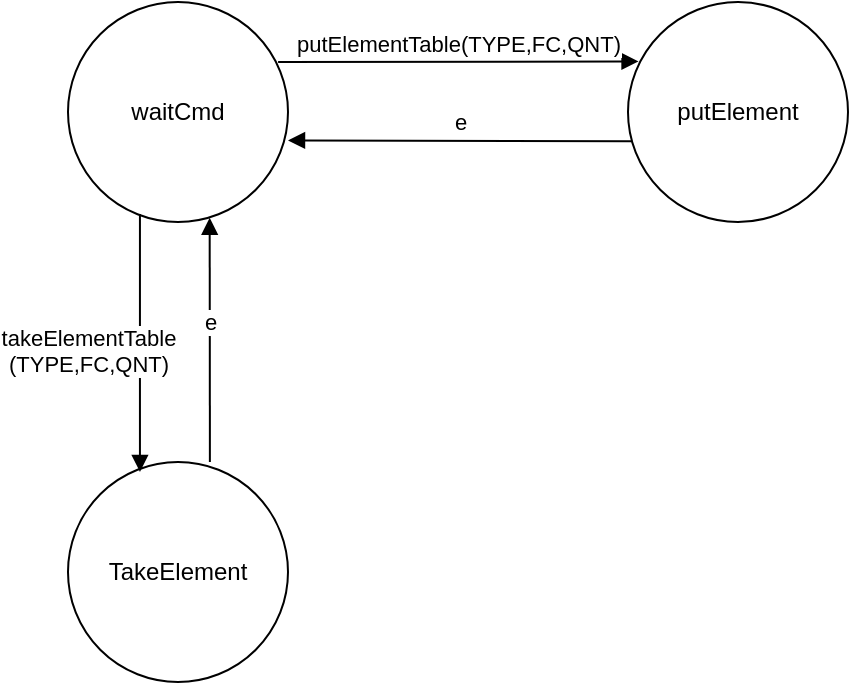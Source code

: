 <mxfile version="11.3.0" type="device" pages="1"><diagram id="J1X0b8GUYzjC7B_YyilM" name="Page-1"><mxGraphModel dx="1005" dy="593" grid="1" gridSize="10" guides="1" tooltips="1" connect="1" arrows="1" fold="1" page="1" pageScale="1" pageWidth="827" pageHeight="1169" math="0" shadow="0"><root><mxCell id="0"/><mxCell id="1" parent="0"/><mxCell id="9y5ypBwbR9-AYyzkQw64-2" value="waitCmd" style="ellipse;whiteSpace=wrap;html=1;" vertex="1" parent="1"><mxGeometry x="60" y="90" width="110" height="110" as="geometry"/></mxCell><mxCell id="9y5ypBwbR9-AYyzkQw64-5" value="TakeElement" style="ellipse;whiteSpace=wrap;html=1;" vertex="1" parent="1"><mxGeometry x="60" y="320" width="110" height="110" as="geometry"/></mxCell><mxCell id="9y5ypBwbR9-AYyzkQw64-3" value="putElement" style="ellipse;whiteSpace=wrap;html=1;" vertex="1" parent="1"><mxGeometry x="340" y="90" width="110" height="110" as="geometry"/></mxCell><mxCell id="9y5ypBwbR9-AYyzkQw64-7" value="putElementTable(TYPE,FC,QNT)" style="html=1;verticalAlign=bottom;endArrow=block;exitX=0.955;exitY=0.273;exitDx=0;exitDy=0;exitPerimeter=0;entryX=0.048;entryY=0.27;entryDx=0;entryDy=0;entryPerimeter=0;" edge="1" parent="1" source="9y5ypBwbR9-AYyzkQw64-2" target="9y5ypBwbR9-AYyzkQw64-3"><mxGeometry width="80" relative="1" as="geometry"><mxPoint x="160" y="260" as="sourcePoint"/><mxPoint x="319" y="119" as="targetPoint"/></mxGeometry></mxCell><mxCell id="9y5ypBwbR9-AYyzkQw64-8" value="e" style="html=1;verticalAlign=bottom;endArrow=block;entryX=1;entryY=0.629;entryDx=0;entryDy=0;entryPerimeter=0;exitX=0.018;exitY=0.633;exitDx=0;exitDy=0;exitPerimeter=0;" edge="1" parent="1" source="9y5ypBwbR9-AYyzkQw64-3" target="9y5ypBwbR9-AYyzkQw64-2"><mxGeometry width="80" relative="1" as="geometry"><mxPoint x="308" y="159" as="sourcePoint"/><mxPoint x="260" y="190" as="targetPoint"/></mxGeometry></mxCell><mxCell id="9y5ypBwbR9-AYyzkQw64-9" value="takeElementTable&lt;br&gt;(TYPE,FC,QNT)" style="html=1;verticalAlign=bottom;endArrow=block;exitX=0.327;exitY=0.964;exitDx=0;exitDy=0;exitPerimeter=0;entryX=0.327;entryY=0.045;entryDx=0;entryDy=0;entryPerimeter=0;" edge="1" parent="1" source="9y5ypBwbR9-AYyzkQw64-2" target="9y5ypBwbR9-AYyzkQw64-5"><mxGeometry x="0.303" y="-26" width="80" relative="1" as="geometry"><mxPoint x="60" y="450" as="sourcePoint"/><mxPoint x="140" y="450" as="targetPoint"/><mxPoint as="offset"/></mxGeometry></mxCell><mxCell id="9y5ypBwbR9-AYyzkQw64-10" value="e" style="html=1;verticalAlign=bottom;endArrow=block;exitX=0.645;exitY=0;exitDx=0;exitDy=0;exitPerimeter=0;entryX=0.644;entryY=0.981;entryDx=0;entryDy=0;entryPerimeter=0;" edge="1" parent="1" source="9y5ypBwbR9-AYyzkQw64-5" target="9y5ypBwbR9-AYyzkQw64-2"><mxGeometry width="80" relative="1" as="geometry"><mxPoint x="105.97" y="206.04" as="sourcePoint"/><mxPoint x="105.97" y="334.95" as="targetPoint"/></mxGeometry></mxCell></root></mxGraphModel></diagram></mxfile>